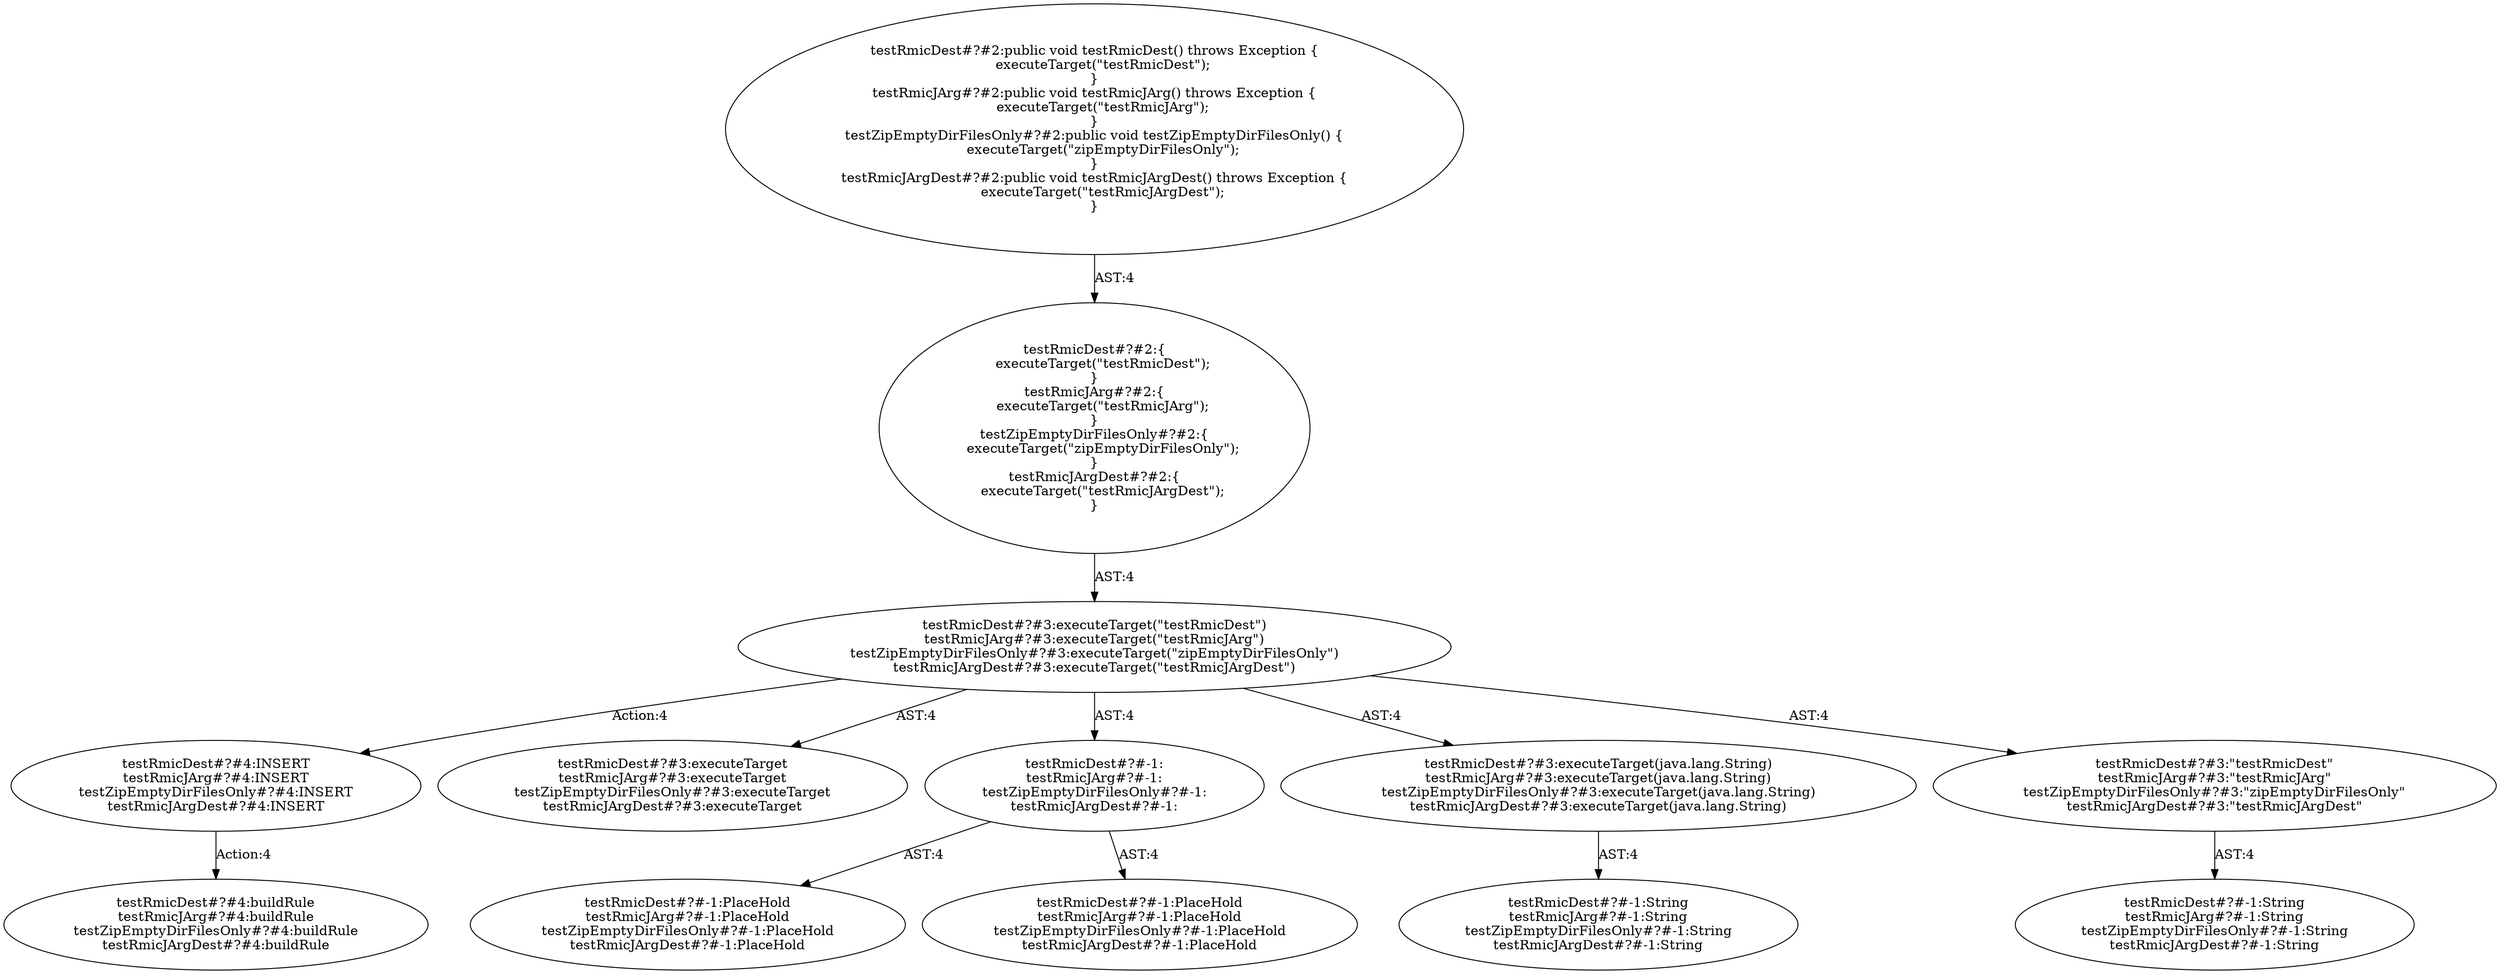 digraph "Pattern" {
0 [label="testRmicDest#?#4:INSERT
testRmicJArg#?#4:INSERT
testZipEmptyDirFilesOnly#?#4:INSERT
testRmicJArgDest#?#4:INSERT" shape=ellipse]
1 [label="testRmicDest#?#3:executeTarget(\"testRmicDest\")
testRmicJArg#?#3:executeTarget(\"testRmicJArg\")
testZipEmptyDirFilesOnly#?#3:executeTarget(\"zipEmptyDirFilesOnly\")
testRmicJArgDest#?#3:executeTarget(\"testRmicJArgDest\")" shape=ellipse]
2 [label="testRmicDest#?#2:\{
    executeTarget(\"testRmicDest\");
\}
testRmicJArg#?#2:\{
    executeTarget(\"testRmicJArg\");
\}
testZipEmptyDirFilesOnly#?#2:\{
    executeTarget(\"zipEmptyDirFilesOnly\");
\}
testRmicJArgDest#?#2:\{
    executeTarget(\"testRmicJArgDest\");
\}" shape=ellipse]
3 [label="testRmicDest#?#2:public void testRmicDest() throws Exception \{
    executeTarget(\"testRmicDest\");
\}
testRmicJArg#?#2:public void testRmicJArg() throws Exception \{
    executeTarget(\"testRmicJArg\");
\}
testZipEmptyDirFilesOnly#?#2:public void testZipEmptyDirFilesOnly() \{
    executeTarget(\"zipEmptyDirFilesOnly\");
\}
testRmicJArgDest#?#2:public void testRmicJArgDest() throws Exception \{
    executeTarget(\"testRmicJArgDest\");
\}" shape=ellipse]
4 [label="testRmicDest#?#3:executeTarget
testRmicJArg#?#3:executeTarget
testZipEmptyDirFilesOnly#?#3:executeTarget
testRmicJArgDest#?#3:executeTarget" shape=ellipse]
5 [label="testRmicDest#?#-1:
testRmicJArg#?#-1:
testZipEmptyDirFilesOnly#?#-1:
testRmicJArgDest#?#-1:" shape=ellipse]
6 [label="testRmicDest#?#-1:PlaceHold
testRmicJArg#?#-1:PlaceHold
testZipEmptyDirFilesOnly#?#-1:PlaceHold
testRmicJArgDest#?#-1:PlaceHold" shape=ellipse]
7 [label="testRmicDest#?#-1:PlaceHold
testRmicJArg#?#-1:PlaceHold
testZipEmptyDirFilesOnly#?#-1:PlaceHold
testRmicJArgDest#?#-1:PlaceHold" shape=ellipse]
8 [label="testRmicDest#?#3:executeTarget(java.lang.String)
testRmicJArg#?#3:executeTarget(java.lang.String)
testZipEmptyDirFilesOnly#?#3:executeTarget(java.lang.String)
testRmicJArgDest#?#3:executeTarget(java.lang.String)" shape=ellipse]
9 [label="testRmicDest#?#-1:String
testRmicJArg#?#-1:String
testZipEmptyDirFilesOnly#?#-1:String
testRmicJArgDest#?#-1:String" shape=ellipse]
10 [label="testRmicDest#?#3:\"testRmicDest\"
testRmicJArg#?#3:\"testRmicJArg\"
testZipEmptyDirFilesOnly#?#3:\"zipEmptyDirFilesOnly\"
testRmicJArgDest#?#3:\"testRmicJArgDest\"" shape=ellipse]
11 [label="testRmicDest#?#-1:String
testRmicJArg#?#-1:String
testZipEmptyDirFilesOnly#?#-1:String
testRmicJArgDest#?#-1:String" shape=ellipse]
12 [label="testRmicDest#?#4:buildRule
testRmicJArg#?#4:buildRule
testZipEmptyDirFilesOnly#?#4:buildRule
testRmicJArgDest#?#4:buildRule" shape=ellipse]
0 -> 12 [label="Action:4"];
1 -> 0 [label="Action:4"];
1 -> 4 [label="AST:4"];
1 -> 5 [label="AST:4"];
1 -> 8 [label="AST:4"];
1 -> 10 [label="AST:4"];
2 -> 1 [label="AST:4"];
3 -> 2 [label="AST:4"];
5 -> 6 [label="AST:4"];
5 -> 7 [label="AST:4"];
8 -> 9 [label="AST:4"];
10 -> 11 [label="AST:4"];
}